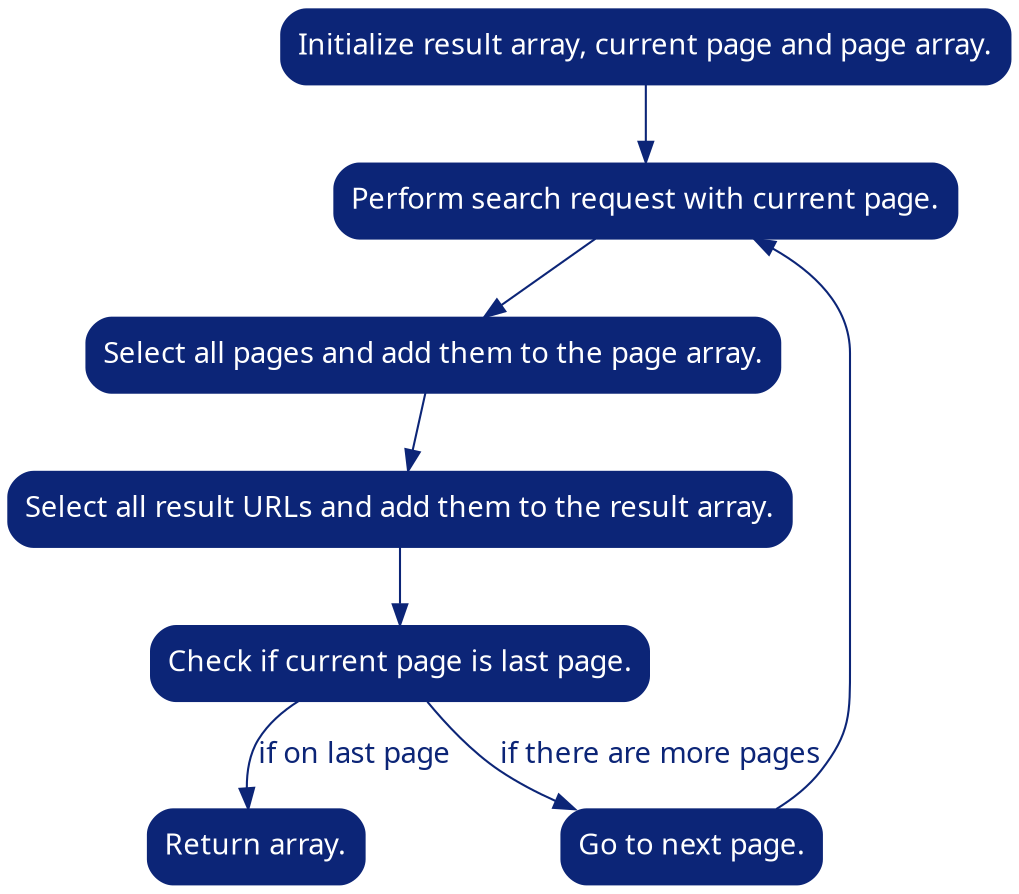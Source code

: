 digraph indeed {
  graph [fontname="sans-serif"];
  node [fontname="sans-serif", shape=Mrecord];
  edge [fontname="sans-serif"];

  node [style=filled, color="#0c2577", fontcolor=white];
  edge [color="#0c2577", fontcolor="#0c2577"];

  stepstone_initialize_array -> stepstone_search_request;
  stepstone_search_request -> stepstone_select_pages;
  stepstone_select_pages -> stepstone_select_results;
  stepstone_select_results -> stepstone_check_page;
  stepstone_check_page -> stepstone_return_array [label="if on last page"];
  stepstone_check_page -> stepstone_increase_offset [label="if there are more pages"];
  stepstone_increase_offset -> stepstone_search_request;

  stepstone_initialize_array [label="Initialize result array, current page and page array."];
  stepstone_search_request [label="Perform search request with current page."];
  stepstone_select_pages [label="Select all pages and add them to the page array."]
  stepstone_select_results [label="Select all result URLs and add them to the result array."];
  stepstone_check_page [label="Check if current page is last page."];
  stepstone_increase_offset [label="Go to next page."];
  stepstone_return_array [label="Return array."]
}
